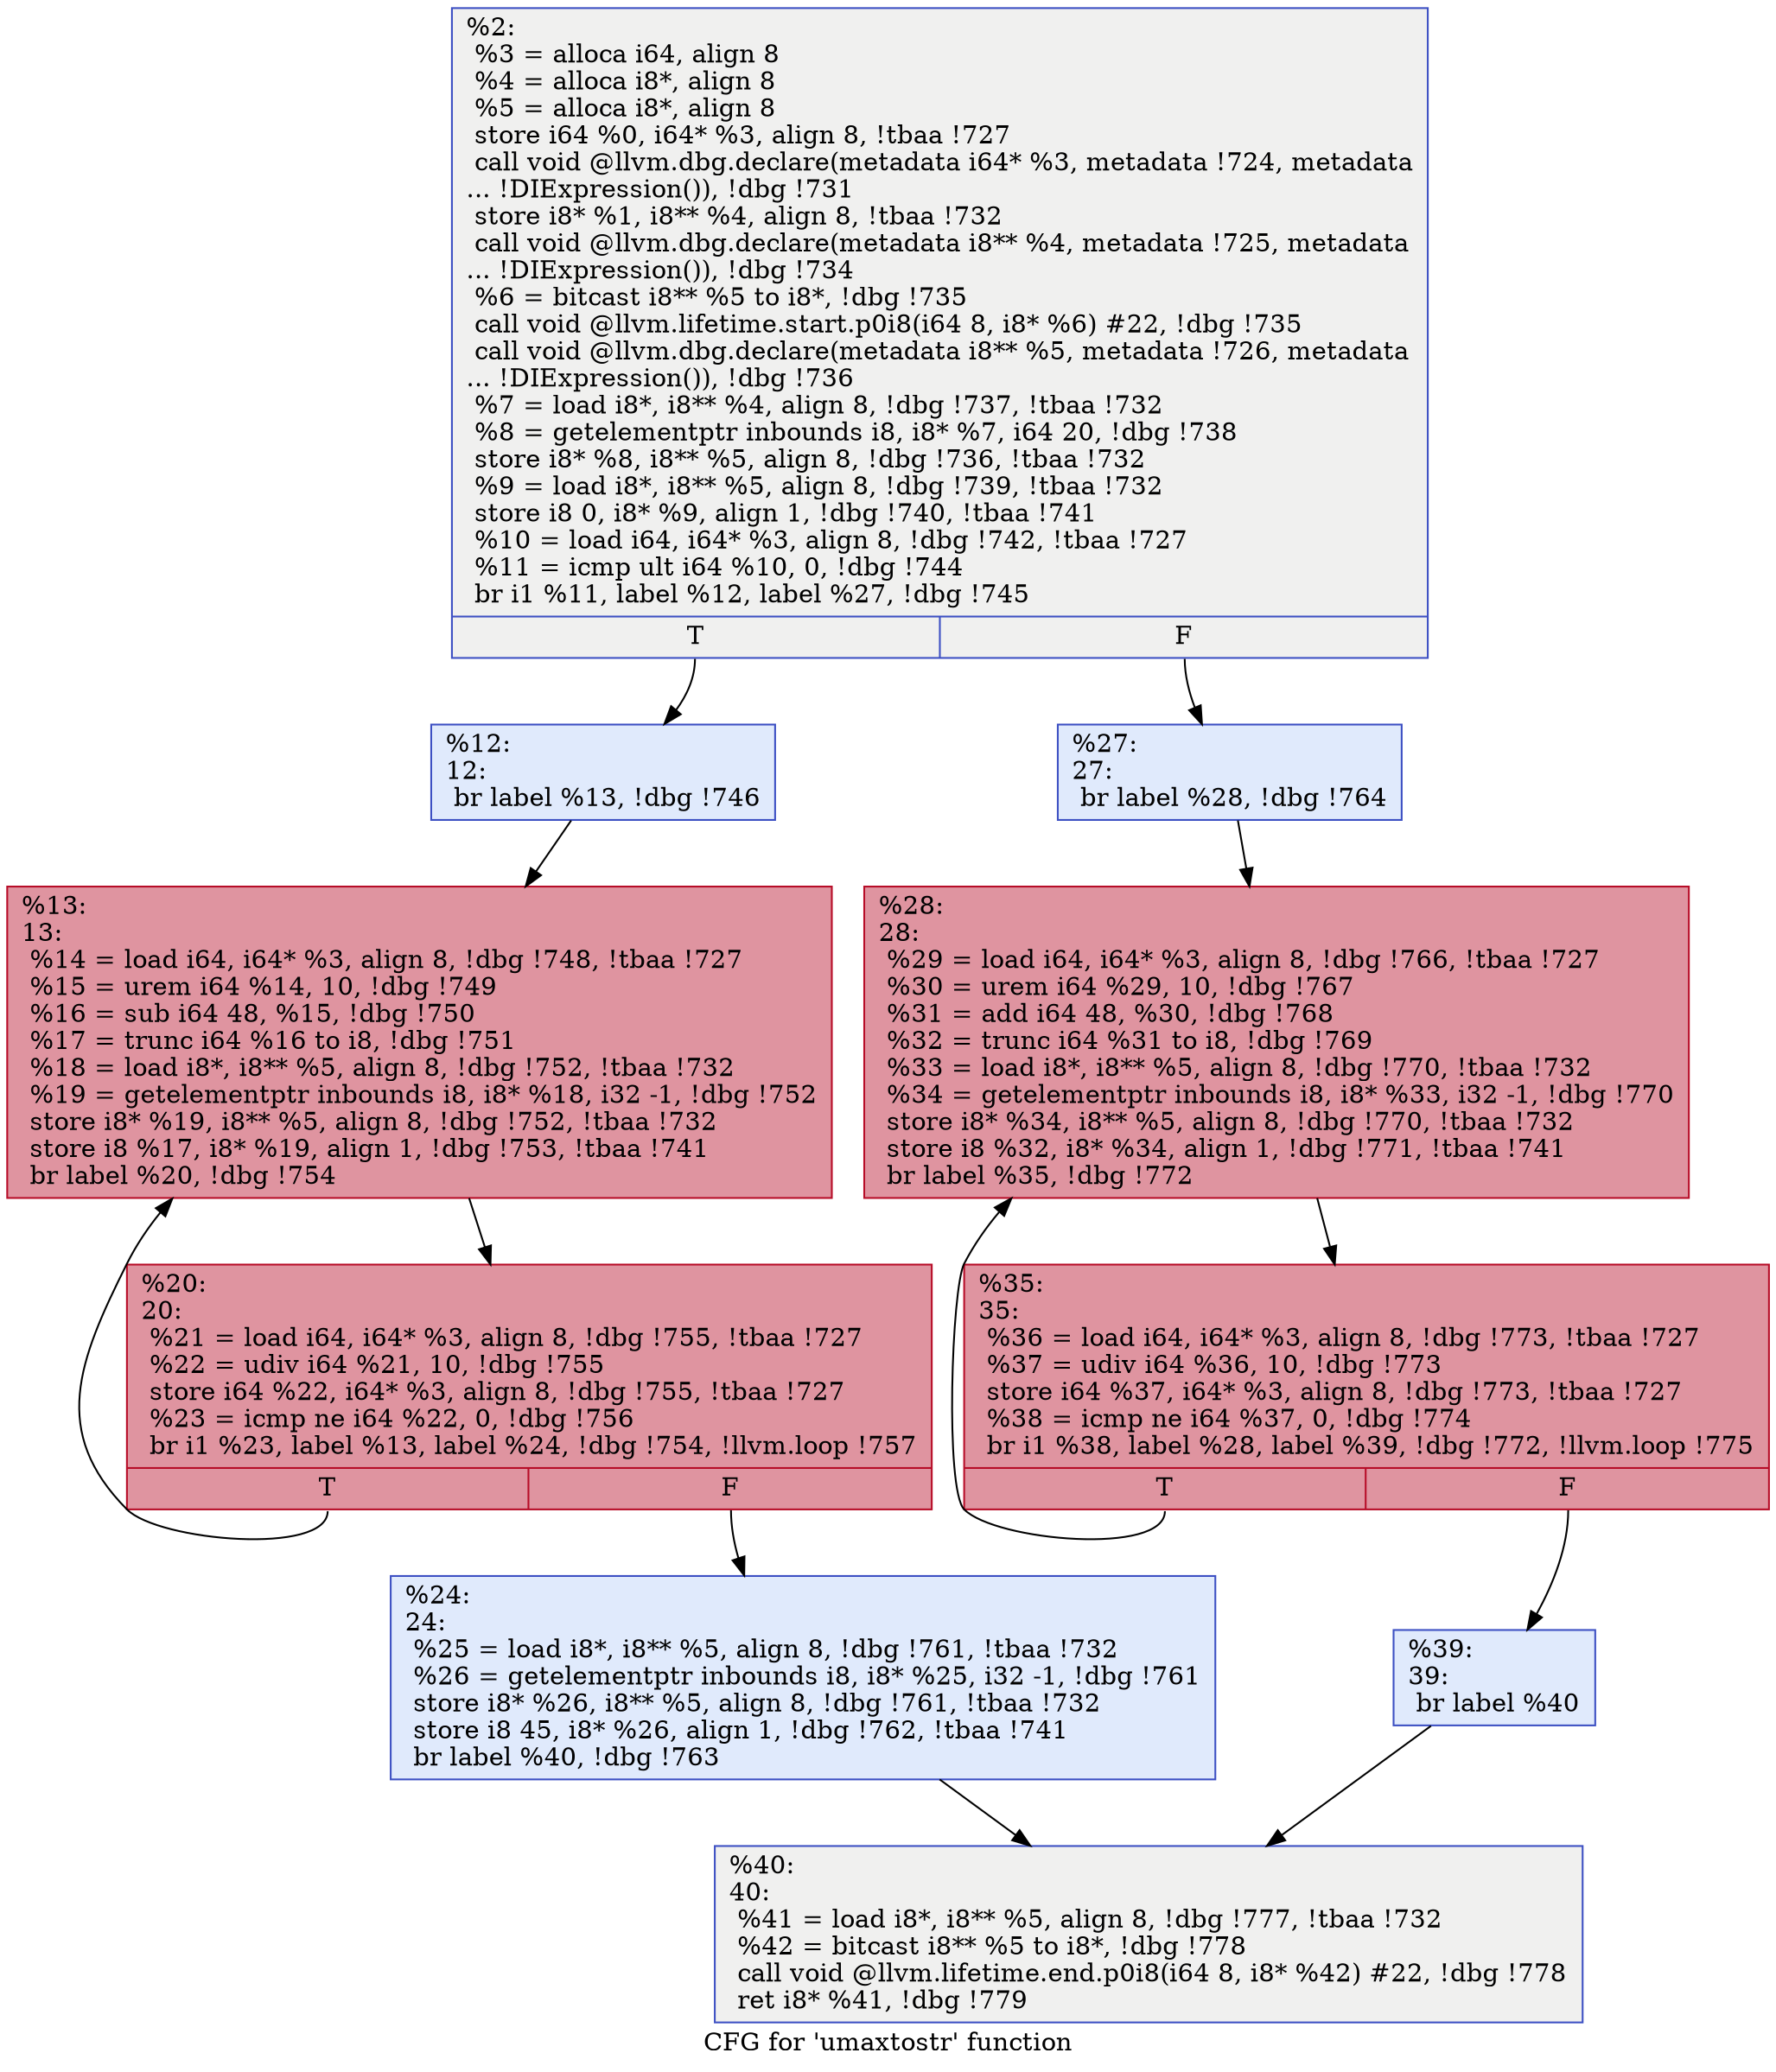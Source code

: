 digraph "CFG for 'umaxtostr' function" {
	label="CFG for 'umaxtostr' function";

	Node0x118b280 [shape=record,color="#3d50c3ff", style=filled, fillcolor="#dedcdb70",label="{%2:\l  %3 = alloca i64, align 8\l  %4 = alloca i8*, align 8\l  %5 = alloca i8*, align 8\l  store i64 %0, i64* %3, align 8, !tbaa !727\l  call void @llvm.dbg.declare(metadata i64* %3, metadata !724, metadata\l... !DIExpression()), !dbg !731\l  store i8* %1, i8** %4, align 8, !tbaa !732\l  call void @llvm.dbg.declare(metadata i8** %4, metadata !725, metadata\l... !DIExpression()), !dbg !734\l  %6 = bitcast i8** %5 to i8*, !dbg !735\l  call void @llvm.lifetime.start.p0i8(i64 8, i8* %6) #22, !dbg !735\l  call void @llvm.dbg.declare(metadata i8** %5, metadata !726, metadata\l... !DIExpression()), !dbg !736\l  %7 = load i8*, i8** %4, align 8, !dbg !737, !tbaa !732\l  %8 = getelementptr inbounds i8, i8* %7, i64 20, !dbg !738\l  store i8* %8, i8** %5, align 8, !dbg !736, !tbaa !732\l  %9 = load i8*, i8** %5, align 8, !dbg !739, !tbaa !732\l  store i8 0, i8* %9, align 1, !dbg !740, !tbaa !741\l  %10 = load i64, i64* %3, align 8, !dbg !742, !tbaa !727\l  %11 = icmp ult i64 %10, 0, !dbg !744\l  br i1 %11, label %12, label %27, !dbg !745\l|{<s0>T|<s1>F}}"];
	Node0x118b280:s0 -> Node0x118edf0;
	Node0x118b280:s1 -> Node0x118ef90;
	Node0x118edf0 [shape=record,color="#3d50c3ff", style=filled, fillcolor="#b9d0f970",label="{%12:\l12:                                               \l  br label %13, !dbg !746\l}"];
	Node0x118edf0 -> Node0x118eea0;
	Node0x118eea0 [shape=record,color="#b70d28ff", style=filled, fillcolor="#b70d2870",label="{%13:\l13:                                               \l  %14 = load i64, i64* %3, align 8, !dbg !748, !tbaa !727\l  %15 = urem i64 %14, 10, !dbg !749\l  %16 = sub i64 48, %15, !dbg !750\l  %17 = trunc i64 %16 to i8, !dbg !751\l  %18 = load i8*, i8** %5, align 8, !dbg !752, !tbaa !732\l  %19 = getelementptr inbounds i8, i8* %18, i32 -1, !dbg !752\l  store i8* %19, i8** %5, align 8, !dbg !752, !tbaa !732\l  store i8 %17, i8* %19, align 1, !dbg !753, !tbaa !741\l  br label %20, !dbg !754\l}"];
	Node0x118eea0 -> Node0x118eef0;
	Node0x118eef0 [shape=record,color="#b70d28ff", style=filled, fillcolor="#b70d2870",label="{%20:\l20:                                               \l  %21 = load i64, i64* %3, align 8, !dbg !755, !tbaa !727\l  %22 = udiv i64 %21, 10, !dbg !755\l  store i64 %22, i64* %3, align 8, !dbg !755, !tbaa !727\l  %23 = icmp ne i64 %22, 0, !dbg !756\l  br i1 %23, label %13, label %24, !dbg !754, !llvm.loop !757\l|{<s0>T|<s1>F}}"];
	Node0x118eef0:s0 -> Node0x118eea0;
	Node0x118eef0:s1 -> Node0x118ef40;
	Node0x118ef40 [shape=record,color="#3d50c3ff", style=filled, fillcolor="#b9d0f970",label="{%24:\l24:                                               \l  %25 = load i8*, i8** %5, align 8, !dbg !761, !tbaa !732\l  %26 = getelementptr inbounds i8, i8* %25, i32 -1, !dbg !761\l  store i8* %26, i8** %5, align 8, !dbg !761, !tbaa !732\l  store i8 45, i8* %26, align 1, !dbg !762, !tbaa !741\l  br label %40, !dbg !763\l}"];
	Node0x118ef40 -> Node0x118f0d0;
	Node0x118ef90 [shape=record,color="#3d50c3ff", style=filled, fillcolor="#b9d0f970",label="{%27:\l27:                                               \l  br label %28, !dbg !764\l}"];
	Node0x118ef90 -> Node0x118efe0;
	Node0x118efe0 [shape=record,color="#b70d28ff", style=filled, fillcolor="#b70d2870",label="{%28:\l28:                                               \l  %29 = load i64, i64* %3, align 8, !dbg !766, !tbaa !727\l  %30 = urem i64 %29, 10, !dbg !767\l  %31 = add i64 48, %30, !dbg !768\l  %32 = trunc i64 %31 to i8, !dbg !769\l  %33 = load i8*, i8** %5, align 8, !dbg !770, !tbaa !732\l  %34 = getelementptr inbounds i8, i8* %33, i32 -1, !dbg !770\l  store i8* %34, i8** %5, align 8, !dbg !770, !tbaa !732\l  store i8 %32, i8* %34, align 1, !dbg !771, !tbaa !741\l  br label %35, !dbg !772\l}"];
	Node0x118efe0 -> Node0x118f030;
	Node0x118f030 [shape=record,color="#b70d28ff", style=filled, fillcolor="#b70d2870",label="{%35:\l35:                                               \l  %36 = load i64, i64* %3, align 8, !dbg !773, !tbaa !727\l  %37 = udiv i64 %36, 10, !dbg !773\l  store i64 %37, i64* %3, align 8, !dbg !773, !tbaa !727\l  %38 = icmp ne i64 %37, 0, !dbg !774\l  br i1 %38, label %28, label %39, !dbg !772, !llvm.loop !775\l|{<s0>T|<s1>F}}"];
	Node0x118f030:s0 -> Node0x118efe0;
	Node0x118f030:s1 -> Node0x118f080;
	Node0x118f080 [shape=record,color="#3d50c3ff", style=filled, fillcolor="#b9d0f970",label="{%39:\l39:                                               \l  br label %40\l}"];
	Node0x118f080 -> Node0x118f0d0;
	Node0x118f0d0 [shape=record,color="#3d50c3ff", style=filled, fillcolor="#dedcdb70",label="{%40:\l40:                                               \l  %41 = load i8*, i8** %5, align 8, !dbg !777, !tbaa !732\l  %42 = bitcast i8** %5 to i8*, !dbg !778\l  call void @llvm.lifetime.end.p0i8(i64 8, i8* %42) #22, !dbg !778\l  ret i8* %41, !dbg !779\l}"];
}

